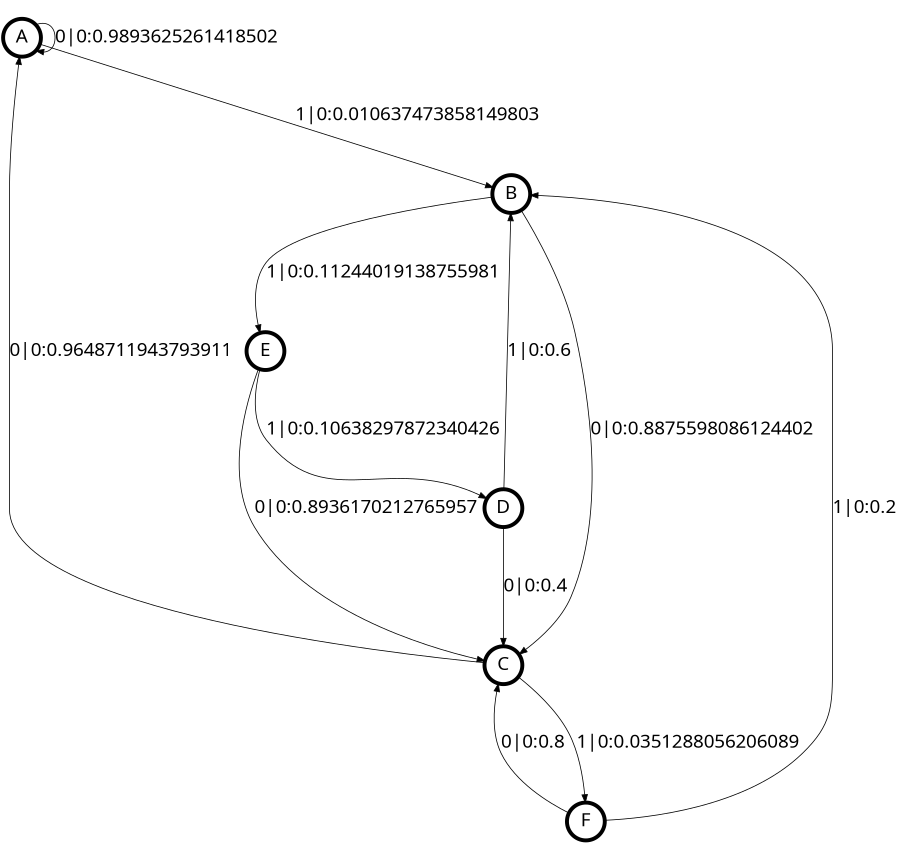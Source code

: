 digraph  {
size = "6,8.5";
ratio = "fill";
node
[shape = circle];
node [fontsize = 24];
node [penwidth = 5];
edge [fontsize = 24];
node [fontname = "CMU Serif Roman"];
graph [fontname = "CMU Serif Roman"];
edge [fontname = "CMU Serif Roman"];
A -> A [label = "0|0:0.9893625261418502\l"];
A -> B [label = "1|0:0.010637473858149803\l"];
B -> C [label = "0|0:0.8875598086124402\l"];
B -> E [label = "1|0:0.11244019138755981\l"];
C -> A [label = "0|0:0.9648711943793911\l"];
C -> F [label = "1|0:0.0351288056206089\l"];
D -> B [label = "1|0:0.6\l"];
D -> C [label = "0|0:0.4\l"];
E -> C [label = "0|0:0.8936170212765957\l"];
E -> D [label = "1|0:0.10638297872340426\l"];
F -> B [label = "1|0:0.2\l"];
F -> C [label = "0|0:0.8\l"];
}